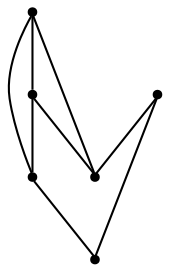graph {
  node [shape=point,comment="{\"directed\":false,\"doi\":\"10.1007/3-540-36151-0_15\",\"figure\":\"4 (1)\"}"]

  v0 [pos="705.7135581970215,866.6678031285605"]
  v1 [pos="855.4406166076661,542.9884433746339"]
  v2 [pos="809.1531435648601,481.38229052225756"]
  v3 [pos="556.7156155904134,850.8802970250449"]
  v4 [pos="522.1156199773153,461.80310249328636"]
  v5 [pos="445.6176996231079,556.6468397776288"]

  v0 -- v3 [id="-1",pos="705.7135581970215,866.6678031285605 689.0457252117588,870.5896831643176 671.6359880935173,872.6646900177004 653.7416458129883,872.6646900177004 619.0124915823899,872.6646900177004 586.1092067186389,864.8493597825603 556.7156155904134,850.8802970250449"]
  v0 -- v1 [id="-2",pos="705.7135581970215,866.6678031285605 805.7754921933807,843.1680722099413 880.2499771118165,753.3620205377092 880.2499771118165,646.1605230967206 880.2499771118165,608.9992808726653 871.3013309410032,573.9285943080401 855.4406166076661,542.9884433746339"]
  v2 -- v1 [id="-3",pos="809.1531435648601,481.38229052225756 827.8785373268753,499.0443379777038 843.5897103744203,519.8624524711219 855.4406166076661,542.9884433746339"]
  v2 -- v4 [id="-4",pos="809.1531435648601,481.38229052225756 768.5967973004778,443.11084986896367 713.9085346300967,419.65219179789244 653.7416458129883,419.65219179789244 604.6509463118496,419.65219179789244 559.2084559709199,435.26774451573397 522.1156199773153,461.80310249328636"]
  v3 -- v5 [id="-5",pos="556.7156155904134,850.8802970250449 480.15281017953413,814.5349843689162 427.23331451416016,736.5283692125436 427.2333145141602,646.1605230967206 427.2333145141602,614.3641077453068 433.78442980991315,584.0982074684088 445.6176996231079,556.6468397776288"]
  v5 -- v0 [id="-6",pos="445.6176996231079,556.6468397776288 603.8333257039388,657.781235376994 603.8333257039388,657.781235376994 603.8333257039388,657.781235376994 705.7135581970215,866.6678031285605 705.7135581970215,866.6678031285605 705.7135581970215,866.6678031285605"]
  v5 -- v4 [id="-7",pos="445.6176996231079,556.6468397776288 462.05484481874237,518.456747056979 488.6983324611033,485.7011067726751 522.1156199773153,461.80310249328636"]
  v3 -- v1 [id="-8",pos="556.7156155904134,850.8802970250449 698.8499959309896,656.8228562672934 698.8499959309896,656.8228562672934 698.8499959309896,656.8228562672934 855.4406166076661,542.9884433746339 855.4406166076661,542.9884433746339 855.4406166076661,542.9884433746339"]
}